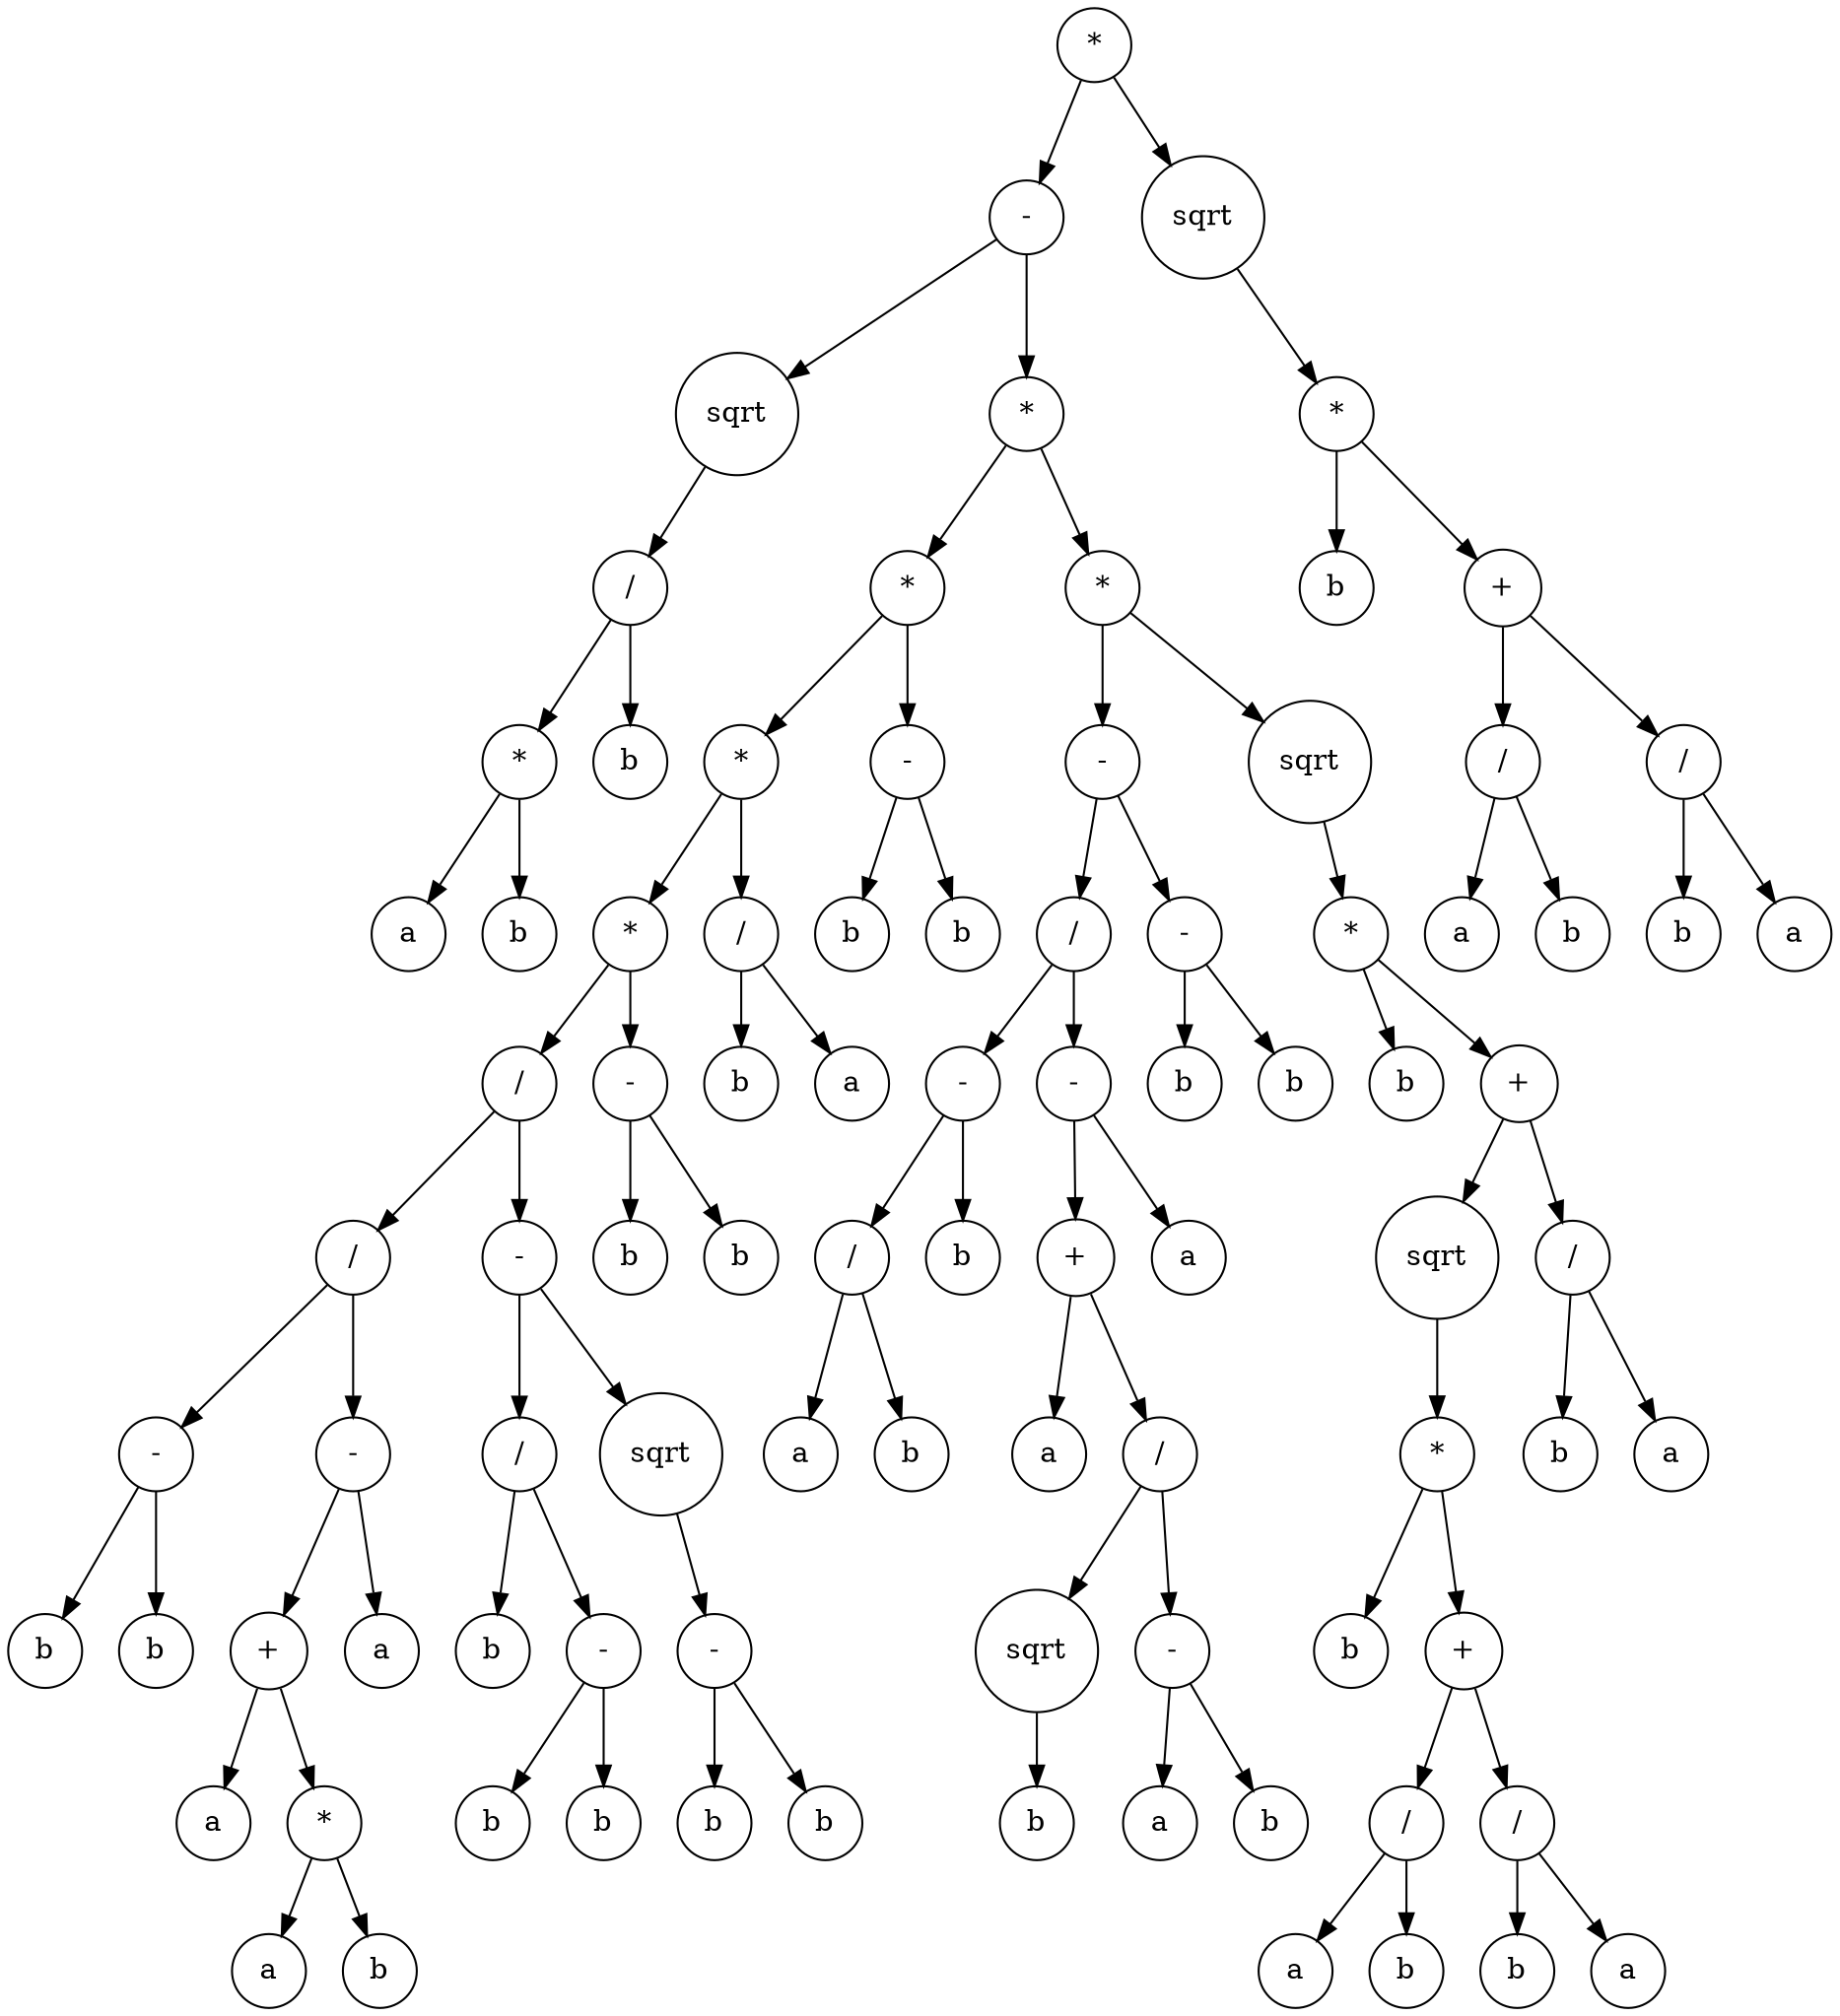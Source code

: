 digraph g {
graph [ordering=out];
node [shape=circle];
n[label = "*"];
n0[label = "-"];
n00[label = "sqrt"];
n000[label = "/"];
n0000[label = "*"];
n00000[label = "a"];
n0000 -> n00000;
n00001[label = "b"];
n0000 -> n00001;
n000 -> n0000;
n0001[label = "b"];
n000 -> n0001;
n00 -> n000;
n0 -> n00;
n01[label = "*"];
n010[label = "*"];
n0100[label = "*"];
n01000[label = "*"];
n010000[label = "/"];
n0100000[label = "/"];
n01000000[label = "-"];
n010000000[label = "b"];
n01000000 -> n010000000;
n010000001[label = "b"];
n01000000 -> n010000001;
n0100000 -> n01000000;
n01000001[label = "-"];
n010000010[label = "+"];
n0100000100[label = "a"];
n010000010 -> n0100000100;
n0100000101[label = "*"];
n01000001010[label = "a"];
n0100000101 -> n01000001010;
n01000001011[label = "b"];
n0100000101 -> n01000001011;
n010000010 -> n0100000101;
n01000001 -> n010000010;
n010000011[label = "a"];
n01000001 -> n010000011;
n0100000 -> n01000001;
n010000 -> n0100000;
n0100001[label = "-"];
n01000010[label = "/"];
n010000100[label = "b"];
n01000010 -> n010000100;
n010000101[label = "-"];
n0100001010[label = "b"];
n010000101 -> n0100001010;
n0100001011[label = "b"];
n010000101 -> n0100001011;
n01000010 -> n010000101;
n0100001 -> n01000010;
n01000011[label = "sqrt"];
n010000110[label = "-"];
n0100001100[label = "b"];
n010000110 -> n0100001100;
n0100001101[label = "b"];
n010000110 -> n0100001101;
n01000011 -> n010000110;
n0100001 -> n01000011;
n010000 -> n0100001;
n01000 -> n010000;
n010001[label = "-"];
n0100010[label = "b"];
n010001 -> n0100010;
n0100011[label = "b"];
n010001 -> n0100011;
n01000 -> n010001;
n0100 -> n01000;
n01001[label = "/"];
n010010[label = "b"];
n01001 -> n010010;
n010011[label = "a"];
n01001 -> n010011;
n0100 -> n01001;
n010 -> n0100;
n0101[label = "-"];
n01010[label = "b"];
n0101 -> n01010;
n01011[label = "b"];
n0101 -> n01011;
n010 -> n0101;
n01 -> n010;
n011[label = "*"];
n0110[label = "-"];
n01100[label = "/"];
n011000[label = "-"];
n0110000[label = "/"];
n01100000[label = "a"];
n0110000 -> n01100000;
n01100001[label = "b"];
n0110000 -> n01100001;
n011000 -> n0110000;
n0110001[label = "b"];
n011000 -> n0110001;
n01100 -> n011000;
n011001[label = "-"];
n0110010[label = "+"];
n01100100[label = "a"];
n0110010 -> n01100100;
n01100101[label = "/"];
n011001010[label = "sqrt"];
n0110010100[label = "b"];
n011001010 -> n0110010100;
n01100101 -> n011001010;
n011001011[label = "-"];
n0110010110[label = "a"];
n011001011 -> n0110010110;
n0110010111[label = "b"];
n011001011 -> n0110010111;
n01100101 -> n011001011;
n0110010 -> n01100101;
n011001 -> n0110010;
n0110011[label = "a"];
n011001 -> n0110011;
n01100 -> n011001;
n0110 -> n01100;
n01101[label = "-"];
n011010[label = "b"];
n01101 -> n011010;
n011011[label = "b"];
n01101 -> n011011;
n0110 -> n01101;
n011 -> n0110;
n0111[label = "sqrt"];
n01110[label = "*"];
n011100[label = "b"];
n01110 -> n011100;
n011101[label = "+"];
n0111010[label = "sqrt"];
n01110100[label = "*"];
n011101000[label = "b"];
n01110100 -> n011101000;
n011101001[label = "+"];
n0111010010[label = "/"];
n01110100100[label = "a"];
n0111010010 -> n01110100100;
n01110100101[label = "b"];
n0111010010 -> n01110100101;
n011101001 -> n0111010010;
n0111010011[label = "/"];
n01110100110[label = "b"];
n0111010011 -> n01110100110;
n01110100111[label = "a"];
n0111010011 -> n01110100111;
n011101001 -> n0111010011;
n01110100 -> n011101001;
n0111010 -> n01110100;
n011101 -> n0111010;
n0111011[label = "/"];
n01110110[label = "b"];
n0111011 -> n01110110;
n01110111[label = "a"];
n0111011 -> n01110111;
n011101 -> n0111011;
n01110 -> n011101;
n0111 -> n01110;
n011 -> n0111;
n01 -> n011;
n0 -> n01;
n -> n0;
n1[label = "sqrt"];
n10[label = "*"];
n100[label = "b"];
n10 -> n100;
n101[label = "+"];
n1010[label = "/"];
n10100[label = "a"];
n1010 -> n10100;
n10101[label = "b"];
n1010 -> n10101;
n101 -> n1010;
n1011[label = "/"];
n10110[label = "b"];
n1011 -> n10110;
n10111[label = "a"];
n1011 -> n10111;
n101 -> n1011;
n10 -> n101;
n1 -> n10;
n -> n1;
}
